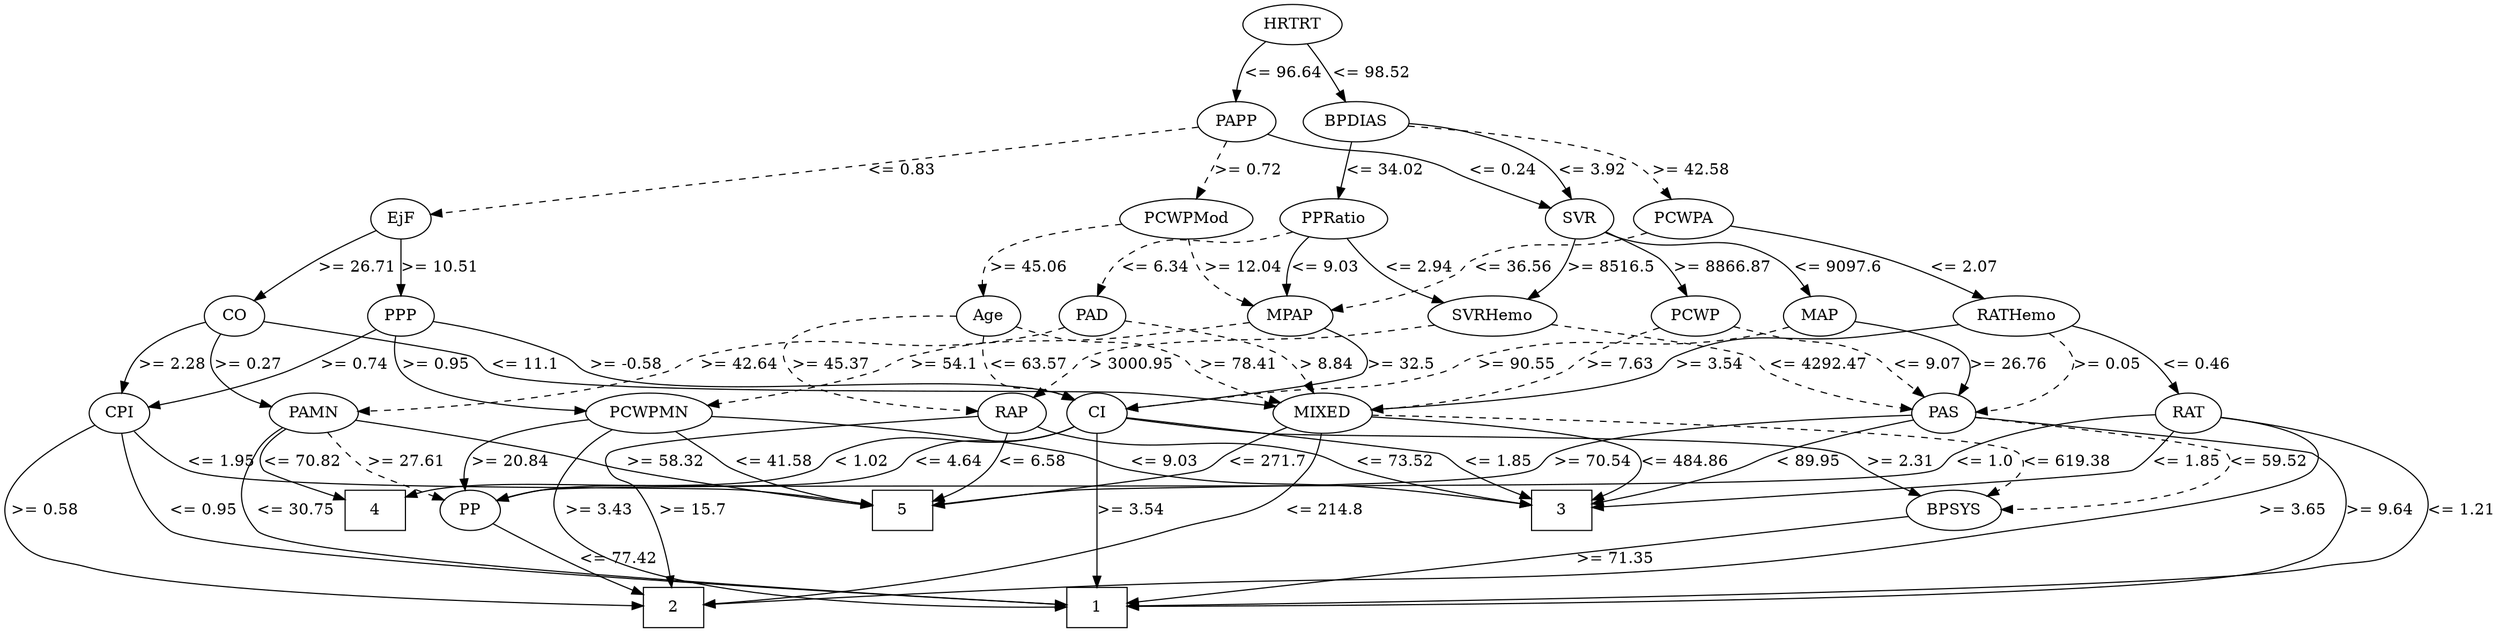 strict digraph G {
	graph [bb="0,0,1820.7,558"];
	node [label="\N"];
	1	[height=0.5,
		pos="811.69,18",
		shape=box,
		width=0.75];
	2	[height=0.5,
		pos="496.69,18",
		shape=box,
		width=0.75];
	3	[height=0.5,
		pos="1158.7,105",
		shape=box,
		width=0.75];
	4	[height=0.5,
		pos="271.69,105",
		shape=box,
		width=0.75];
	5	[height=0.5,
		pos="667.69,105",
		shape=box,
		width=0.75];
	RAP	[height=0.5,
		pos="744.69,192",
		width=0.77778];
	RAP -> 2	[label=">= 15.7",
		lp="500.19,105",
		op=">=",
		param=15.7,
		pos="e,492.1,36.185 717.07,188.66 646.29,182.52 463.36,165.78 454.69,156 450.26,151.01 453.01,147.45 454.69,141 456.98,132.14 461,131.38 \
464.69,123 474.87,99.843 475.27,93.188 482.69,69 484.97,61.534 487.32,53.396 489.41,45.895",
		style=solid];
	RAP -> 3	[label="<= 73.52",
		lp="1035.7,148.5",
		op="<=",
		param=73.52,
		pos="e,1131.5,111.3 765.75,179.85 770.85,177.57 776.36,175.43 781.69,174 862.74,152.17 887.9,174.9 969.69,156 988.18,151.72 991.52,146.52 \
1009.7,141 1047.2,129.61 1091,119.72 1121.3,113.38",
		style=solid];
	RAP -> 5	[label="<= 6.58",
		lp="760.19,148.5",
		op="<=",
		param=6.58,
		pos="e,694.69,115.76 742.79,173.75 740.91,163.35 737.15,150.35 729.69,141 722.84,132.44 713.3,125.61 703.76,120.34",
		style=solid];
	PAS	[height=0.5,
		pos="1418.7,192",
		width=0.75];
	PAS -> 1	[label=">= 9.64",
		lp="1743.2,105",
		op=">=",
		param=9.64,
		pos="e,839.11,18.967 1445.2,187.76 1513.4,179.39 1690,157.6 1692.7,156 1720.3,139.25 1728.5,116.68 1715.7,87 1707.2,67.37 1700.4,62.289 \
1680.7,54 1603.4,21.49 1005.9,19.047 849.2,18.969",
		style=solid];
	PAS -> 3	[label="< 89.95",
		lp="1334.2,148.5",
		op="<",
		param=89.95,
		pos="e,1185.8,113.66 1394.6,183.41 1373,176.53 1340.6,165.97 1312.7,156 1295.2,149.75 1291.2,147.04 1273.7,141 1247.8,132.11 1218.4,123.16 \
1195.7,116.53",
		style=solid];
	PAS -> 5	[label=">= 70.54",
		lp="1178.7,148.5",
		op=">=",
		param=70.54,
		pos="e,694.74,110.45 1391.8,189.28 1333.1,185.23 1195.5,174.07 1152.7,156 1142.8,151.81 1143.8,144.79 1133.7,141 1062.1,114.01 865.89,\
130.29 789.69,123 761.13,120.27 729,115.73 704.88,112.03",
		style=solid];
	BPSYS	[height=0.5,
		pos="1442.7,105",
		width=1.0471];
	PAS -> BPSYS	[label="<= 59.52",
		lp="1662.7,148.5",
		op="<=",
		param=59.52,
		pos="e,1480.1,107.37 1445,187.63 1501.1,180.34 1627.6,163.17 1633.7,156 1638,150.92 1638,146.12 1633.7,141 1615.8,119.5 1540.7,111.16 \
1490.2,107.96",
		style=dashed];
	BPSYS -> 1	[label=">= 71.35",
		lp="1190.7,61.5",
		op=">=",
		param=71.35,
		pos="e,838.93,22.67 1407,99.186 1296.6,84.319 961.76,39.217 849.12,24.043",
		style=solid];
	PAD	[height=0.5,
		pos="802.69,279",
		width=0.79437];
	PAMN	[height=0.5,
		pos="235.69,192",
		width=1.0139];
	PAD -> PAMN	[label=">= 42.64",
		lp="548.69,235.5",
		op=">=",
		param=42.64,
		pos="e,271.77,194.98 780.86,266.96 775.38,264.61 769.42,262.42 763.69,261 659.43,235.18 627.02,268.5 522.69,243 506.25,238.98 503.99,\
232.54 487.69,228 417.42,208.44 332.96,199.55 281.84,195.71",
		style=dashed];
	MIXED	[height=0.5,
		pos="979.69,192",
		width=1.125];
	PAD -> MIXED	[label="> 8.84",
		lp="970.19,235.5",
		op=">",
		param=8.84,
		pos="e,968.91,209.73 830.79,275.43 859.08,271.78 903.08,263.14 935.69,243 946.08,236.58 955.39,226.94 962.74,217.84",
		style=dashed];
	PAMN -> 1	[label="<= 30.75",
		lp="209.69,105",
		op="<=",
		param=30.75,
		pos="e,784.47,20.925 214.18,177 206.79,171.27 199.03,164.07 193.69,156 176.57,130.17 163.23,110.28 183.69,87 203.35,64.615 642.37,31.22 \
774.43,21.649",
		style=solid];
	PAMN -> 4	[label="<= 70.82",
		lp="225.69,148.5",
		op="<=",
		param=70.82,
		pos="e,244.68,115.66 215.06,177.11 203.09,167.26 191.8,153.6 199.69,141 204.02,134.07 219.57,126.12 235.11,119.55",
		style=solid];
	PAMN -> 5	[label=">= 58.32",
		lp="497.69,148.5",
		op=">=",
		param=58.32,
		pos="e,640.66,110.41 268.95,184.36 303.26,177.46 358.27,166.27 405.69,156 435.09,149.63 442.2,146.98 471.69,141 526.88,129.81 591.22,\
118.68 630.7,112.07",
		style=solid];
	PP	[height=0.5,
		pos="348.69,105",
		width=0.75];
	PAMN -> PP	[label=">= 27.61",
		lp="300.69,148.5",
		op=">=",
		param=27.61,
		pos="e,326.14,115.29 245.66,174.51 252.72,163.88 263,150.36 274.69,141 281.73,135.36 300.02,126.69 316.64,119.4",
		style=dashed];
	MIXED -> 2	[label="<= 214.8",
		lp="973.69,105",
		op="<=",
		param=214.8,
		pos="e,524.12,21.221 978.27,173.69 976.64,163.27 973.15,150.26 965.69,141 933.49,101.07 912.13,103.87 863.69,87 747.51,46.549 601.81,\
28.697 534.27,22.172",
		style=solid];
	MIXED -> 3	[label="<= 484.86",
		lp="1240.7,148.5",
		op="<=",
		param=484.86,
		pos="e,1186,118.84 1020.5,190.87 1079.7,189.71 1184.9,183.69 1208.7,156 1218.2,144.97 1208.2,133.45 1194.7,124.24",
		style=solid];
	MIXED -> 5	[label="<= 271.7",
		lp="939.69,148.5",
		op="<=",
		param=271.7,
		pos="e,695.01,109.98 954,178.07 941.67,171.68 926.76,163.71 913.69,156 903.17,149.8 902.08,145.38 890.69,141 882.1,137.7 766.29,120.44 \
705.06,111.45",
		style=solid];
	MIXED -> BPSYS	[label="<= 619.38",
		lp="1516.7,148.5",
		op="<=",
		param=619.38,
		pos="e,1465.9,119.27 1020,189.69 1136.8,185.7 1468.9,172.93 1484.7,156 1493.8,146.23 1485.6,134.87 1474.2,125.44",
		style=dashed];
	PP -> 2	[label="<= 77.42",
		lp="456.69,61.5",
		op="<=",
		param=77.42,
		pos="e,469.51,32.942 367.71,91.953 384.21,81.615 408.81,66.457 430.69,54 440.25,48.553 450.73,42.871 460.46,37.708",
		style=solid];
	PCWP	[height=0.5,
		pos="1237.7,279",
		width=0.97491];
	PCWP -> PAS	[label="<= 9.07",
		lp="1401.2,235.5",
		op="<=",
		param=9.07,
		pos="e,1403.7,207.03 1265.2,267.67 1271.8,265.33 1279,262.96 1285.7,261 1319.4,251.12 1331.5,259.21 1362.7,243 1366.7,240.93 1382.5,226.66 \
1396.4,213.89",
		style=dashed];
	PCWP -> MIXED	[label=">= 7.63",
		lp="1184.2,235.5",
		op=">=",
		param=7.63,
		pos="e,1018.5,197.55 1211.2,266.94 1196.4,260.47 1177.7,251.85 1161.7,243 1151,237.1 1149.9,232.72 1138.7,228 1103.3,213.15 1060.7,204.2 \
1028.5,199.08",
		style=dashed];
	PCWPMod	[height=0.5,
		pos="870.69,366",
		width=1.4444];
	MPAP	[height=0.5,
		pos="945.69,279",
		width=0.97491];
	PCWPMod -> MPAP	[label=">= 12.04",
		lp="912.69,322.5",
		op=">=",
		param=12.04,
		pos="e,918.87,290.71 873.04,347.8 875.17,337.41 879.19,324.41 886.69,315 892.91,307.19 901.39,300.74 909.97,295.59",
		style=dashed];
	Age	[height=0.5,
		pos="727.69,279",
		width=0.75];
	PCWPMod -> Age	[label=">= 45.06",
		lp="754.69,322.5",
		op=">=",
		param=45.06,
		pos="e,723.2,297.05 822.09,359.35 785.74,354.02 740.38,344.62 728.69,330 723.58,323.61 722.09,315.15 722.26,307.01",
		style=dashed];
	PCWPMN	[height=0.5,
		pos="481.69,192",
		width=1.3902];
	MPAP -> PCWPMN	[label=">= 54.1",
		lp="696.19,235.5",
		op=">=",
		param=54.1,
		pos="e,525.6,200.73 913.12,272.27 892.42,268.74 865.03,264.28 840.69,261 766.7,251.03 746,261.55 673.69,243 656.9,238.69 654.2,233.25 \
637.69,228 604.29,217.39 565.9,208.73 535.56,202.68",
		style=dashed];
	CI	[height=0.5,
		pos="817.69,192",
		width=0.75];
	MPAP -> CI	[label=">= 32.5",
		lp="1021.2,235.5",
		op=">=",
		param=32.5,
		pos="e,843.84,197.25 971.04,266.3 988.71,256.55 1007.2,242.03 995.69,228 991.17,222.51 904.47,207.35 853.77,198.9",
		style=solid];
	Age -> RAP	[label=">= 45.37",
		lp="611.69,235.5",
		op=">=",
		param=45.37,
		pos="e,716.89,195.03 700.76,277.56 651.34,275.81 554,267.42 585.69,228 600.58,209.47 664.57,200.18 706.69,195.99",
		style=dashed];
	Age -> MIXED	[label=">= 78.41",
		lp="905.69,235.5",
		op=">=",
		param=78.41,
		pos="e,945.62,201.86 748.46,267.37 753.66,265.02 759.3,262.71 764.69,261 806.05,247.84 821.17,260.97 860.69,243 870.48,238.55 870.26,\
233.18 879.69,228 897.23,218.36 917.93,210.59 935.94,204.84",
		style=dashed];
	Age -> CI	[label="<= 63.57",
		lp="754.69,235.5",
		op="<=",
		param=63.57,
		pos="e,796.54,203.47 723.47,261.15 721.86,250.65 721.82,237.39 728.69,228 743.38,207.92 758.62,219.33 781.69,210 783.51,209.26 785.38,\
208.48 787.25,207.67",
		style=dashed];
	PCWPA	[height=0.5,
		pos="1242.7,366",
		width=1.1555];
	PCWPA -> MPAP	[label="<= 36.56",
		lp="1104.7,322.5",
		op="<=",
		param=36.56,
		pos="e,977.88,286.52 1211.9,353.84 1205.3,351.7 1198.3,349.62 1191.7,348 1142.3,335.92 1125.3,350.42 1078.7,330 1068.8,325.68 1069.2,\
320 1059.7,315 1037.1,303.16 1009.9,294.61 987.69,288.93",
		style=dashed];
	RATHemo	[height=0.5,
		pos="1475.7,279",
		width=1.375];
	PCWPA -> RATHemo	[label="<= 2.07",
		lp="1420.2,322.5",
		op="<=",
		param=2.07,
		pos="e,1447.6,293.84 1277.8,356.23 1302.2,349.8 1335.2,340.41 1363.7,330 1389.1,320.7 1416.9,308.3 1438.5,298.17",
		style=solid];
	RATHemo -> PAS	[label=">= 0.05",
		lp="1530.2,235.5",
		op=">=",
		param=0.05,
		pos="e,1445.3,195.85 1495.2,261.96 1505,252.02 1513.2,239.07 1505.7,228 1494.4,211.27 1473.6,202.53 1455.2,197.97",
		style=dashed];
	RATHemo -> MIXED	[label=">= 3.54",
		lp="1248.2,235.5",
		op=">=",
		param=3.54,
		pos="e,1020.4,193.1 1431.3,270.88 1411.3,267.73 1387.3,264.06 1365.7,261 1303.6,252.21 1283.5,267.32 1225.7,243 1215.8,238.83 1216.5,\
232.29 1206.7,228 1149.6,203.16 1077.8,195.6 1030.4,193.48",
		style=solid];
	RAT	[height=0.5,
		pos="1595.7,192",
		width=0.76389];
	RATHemo -> RAT	[label="<= 0.46",
		lp="1593.2,235.5",
		op="<=",
		param=0.46,
		pos="e,1586.1,209.15 1512.1,266.73 1526.8,261.07 1543.5,253.21 1556.7,243 1565.8,235.96 1574,226.33 1580.5,217.39",
		style=solid];
	PCWPMN -> 1	[label=">= 3.43",
		lp="438.19,105",
		op=">=",
		param=3.43,
		pos="e,784.55,19.331 454.47,176.86 445.68,171.28 436.47,164.23 429.69,156 409.77,131.86 395.52,110.93 415.69,87 461.43,32.736 684.63,\
21.774 774.3,19.56",
		style=solid];
	PCWPMN -> 3	[label="<= 9.03",
		lp="864.19,148.5",
		op="<=",
		param=9.03,
		pos="e,1131.4,110.13 530.37,187.71 590.86,183.09 697.06,173.26 786.69,156 811.57,151.21 816.75,145.52 841.69,141 926.89,125.55 949.66,\
132.93 1035.7,123 1064.5,119.67 1097.1,115.13 1121.5,111.59",
		style=solid];
	PCWPMN -> 5	[label="<= 41.58",
		lp="575.69,148.5",
		op="<=",
		param=41.58,
		pos="e,640.45,111.27 501.3,175.4 517.61,162.65 539.71,145.96 549.69,141 575.36,128.24 606.52,119.25 630.38,113.57",
		style=solid];
	PCWPMN -> PP	[label=">= 20.84",
		lp="375.69,148.5",
		op=">=",
		param=20.84,
		pos="e,344.25,123.01 435.78,184.76 402.09,179.15 360.41,169.66 349.69,156 344.69,149.64 343.2,141.28 343.32,133.23",
		style=solid];
	CO	[height=0.5,
		pos="180.69,279",
		width=0.75];
	CO -> PAMN	[label=">= 0.27",
		lp="189.19,235.5",
		op=">=",
		param=0.27,
		pos="e,203.66,201.04 170.11,262.23 164.62,251.91 160.27,238.45 166.69,228 172.99,217.73 183.35,210.36 194.15,205.12",
		style=solid];
	CO -> MIXED	[label="<= 11.1",
		lp="389.19,235.5",
		op="<=",
		param=11.1,
		pos="e,942.3,199.01 206.18,272.81 252.14,263.44 344.47,244.51 347.69,243 357.43,238.44 356.59,231.72 366.69,228 417.5,209.3 799.74,214.63 \
853.69,210 879.74,207.77 908.66,203.96 932.22,200.51",
		style=solid];
	CPI	[height=0.5,
		pos="97.685,192",
		width=0.75];
	CO -> CPI	[label=">= 2.28",
		lp="137.19,235.5",
		op=">=",
		param=2.28,
		pos="e,100.26,210.34 156.72,270.37 142.73,264.8 125.7,255.93 114.69,243 109.17,236.52 105.42,228.17 102.88,220.15",
		style=solid];
	CPI -> 1	[label="<= 0.95",
		lp="147.19,105",
		op="<=",
		param=0.95,
		pos="e,784.61,20.803 96.711,174 96.389,150.59 99.672,108.84 124.69,87 149.41,65.419 634.79,30.985 774.41,21.493",
		style=solid];
	CPI -> 2	[label=">= 0.58",
		lp="28.185,105",
		op=">=",
		param=0.58,
		pos="e,469.42,19.497 75.03,181.65 52.761,171.09 20.086,151.55 5.6854,123 -1.52,108.71 -2.0827,100.99 5.6854,87 19.158,62.741 32.331,62.684 \
58.685,54 132.65,29.628 367.22,21.869 459.18,19.726",
		style=solid];
	CPI -> 5	[label="<= 1.95",
		lp="171.19,148.5",
		op="<=",
		param=1.95,
		pos="e,640.63,110.51 108.65,175.24 117.83,163.47 132.09,148.22 148.69,141 189.18,123.38 501.72,127.05 545.69,123 574.25,120.37 606.38,\
115.83 630.49,112.1",
		style=solid];
	CI -> 1	[label=">= 3.54",
		lp="837.19,105",
		op=">=",
		param=3.54,
		pos="e,812.28,36.052 817.09,173.88 816.05,144 813.89,82.113 812.64,46.274",
		style=solid];
	CI -> 3	[label="<= 1.85",
		lp="1111.2,148.5",
		op="<=",
		param=1.85,
		pos="e,1131.4,118.75 843.7,186.96 866.59,183.43 900.83,178.24 930.69,174 990.62,165.5 1008.9,177.05 1065.7,156 1077.1,151.76 1078.1,147.07 \
1088.7,141 1099.4,134.88 1111.2,128.72 1122.1,123.3",
		style=solid];
	CI -> 4	[label="< 1.02",
		lp="639.19,148.5",
		op="<",
		param=1.02,
		pos="e,299.06,118.8 797.2,179.91 792.24,177.62 786.87,175.47 781.69,174 712.41,154.36 687.29,183.36 620.69,156 610.73,151.91 611.73,144.84 \
601.69,141 541.58,118.02 375.37,137.52 312.69,123 311.42,122.71 310.14,122.38 308.86,122.02",
		style=solid];
	CI -> BPSYS	[label=">= 2.31",
		lp="1401.2,148.5",
		op=">=",
		param=2.31,
		pos="e,1418.1,118.86 843.62,186.29 866.46,182.34 900.67,176.89 930.69,174 1024.8,164.96 1265.7,184.85 1355.7,156 1367.3,152.28 1368.2,\
147.27 1378.7,141 1388.5,135.13 1399.4,129.04 1409.3,123.62",
		style=solid];
	CI -> PP	[label="<= 4.64",
		lp="703.19,148.5",
		op="<=",
		param=4.64,
		pos="e,370.72,115.8 797.12,180.15 792.17,177.86 786.82,175.64 781.69,174 738.25,160.14 722.28,174.69 680.69,156 670.87,151.59 671.73,\
144.87 661.69,141 605.99,119.54 452.01,135.68 393.69,123 389.25,122.04 384.67,120.71 380.21,119.23",
		style=solid];
	SVRHemo	[height=0.5,
		pos="1091.7,279",
		width=1.3902];
	SVRHemo -> RAP	[label="> 3000.95",
		lp="828.19,235.5",
		op=">",
		param=3000.95,
		pos="e,759.55,207.42 1048.1,270.04 1030.1,266.93 1008.9,263.51 989.69,261 947.63,255.51 838.48,260.14 799.69,243 795.69,241.23 780.53,\
227.34 767.14,214.65",
		style=dashed];
	SVRHemo -> PAS	[label="<= 4292.47",
		lp="1326.2,235.5",
		op="<=",
		param=4292.47,
		pos="e,1392.7,197.18 1136.4,270.59 1186.5,262.11 1262.3,248.68 1274.7,243 1284.5,238.53 1284.1,232.88 1293.7,228 1321.9,213.63 1356.9,\
204.49 1382.6,199.16",
		style=dashed];
	BPDIAS	[height=0.5,
		pos="1060.7,453",
		width=1.1735];
	BPDIAS -> PCWPA	[label=">= 42.58",
		lp="1225.7,409.5",
		op=">=",
		param=42.58,
		pos="e,1225.9,382.67 1098.1,444.49 1121.8,438.86 1152.5,429.9 1177.7,417 1192.1,409.64 1206.5,398.98 1218,389.39",
		style=dashed];
	SVR	[height=0.5,
		pos="1154.7,366",
		width=0.77778];
	BPDIAS -> SVR	[label="<= 3.92",
		lp="1151.2,409.5",
		op="<=",
		param=3.92,
		pos="e,1144.3,383.02 1085.8,438.51 1095.6,432.59 1106.7,425.14 1115.7,417 1124,409.45 1131.9,399.98 1138.3,391.31",
		style=solid];
	PPRatio	[height=0.5,
		pos="982.69,366",
		width=1.1013];
	BPDIAS -> PPRatio	[label="<= 34.02",
		lp="1018.7,409.5",
		op="<=",
		param=34.02,
		pos="e,982.5,384.26 1027.1,441.76 1014.5,436.32 1001.2,428.34 992.69,417 987.79,410.51 985.12,402.25 983.71,394.32",
		style=solid];
	SVR -> PCWP	[label=">= 8866.87",
		lp="1248.2,322.5",
		op=">=",
		param=8866.87,
		pos="e,1229,296.44 1175,353.27 1184.7,347.1 1196,338.96 1204.7,330 1211.8,322.66 1218.3,313.58 1223.7,305.18",
		style=solid];
	SVR -> SVRHemo	[label=">= 8516.5",
		lp="1171.7,322.5",
		op=">=",
		param=8516.5,
		pos="e,1114.7,295.2 1150.3,348.17 1147.1,337.93 1142,324.94 1134.7,315 1131.2,310.23 1126.9,305.73 1122.4,301.65",
		style=solid];
	MAP	[height=0.5,
		pos="1325.7,279",
		width=0.84854];
	SVR -> MAP	[label="<= 9097.6",
		lp="1330.7,322.5",
		op="<=",
		param=9097.6,
		pos="e,1316.4,296.54 1175.9,354.22 1181,351.92 1186.4,349.69 1191.7,348 1231.8,335.12 1248.5,351.56 1284.7,330 1295,323.84 1303.9,314.07 \
1310.7,304.8",
		style=solid];
	PPRatio -> PAD	[label="<= 6.34",
		lp="851.19,322.5",
		op="<=",
		param=6.34,
		pos="e,807.22,296.99 952.7,354.18 945.85,351.94 938.56,349.74 931.69,348 886.63,336.62 866.18,357.46 828.69,330 820.69,324.14 814.95,\
315.09 810.93,306.28",
		style=dashed];
	PPRatio -> MPAP	[label="<= 9.03",
		lp="969.19,322.5",
		op="<=",
		param=9.03,
		pos="e,942.87,297.35 962.36,350.41 956.16,344.8 950.09,337.84 946.69,330 943.68,323.07 942.6,315.08 942.48,307.54",
		style=solid];
	PPRatio -> SVRHemo	[label="<= 2.94",
		lp="1037.2,322.5",
		op="<=",
		param=2.94,
		pos="e,1055.5,291.47 990.45,347.92 995.97,337.32 1004.2,324.04 1014.7,315 1023.9,307.04 1035.2,300.56 1046.3,295.45",
		style=solid];
	HRTRT	[height=0.5,
		pos="1004.7,540",
		width=1.1013];
	HRTRT -> BPDIAS	[label="<= 98.52",
		lp="1061.7,496.5",
		op="<=",
		param=98.52,
		pos="e,1049.7,470.63 1015.5,522.61 1023.6,510.34 1034.8,493.34 1044,479.32",
		style=solid];
	PAPP	[height=0.5,
		pos="959.69,453",
		width=0.88889];
	HRTRT -> PAPP	[label="<= 96.64",
		lp="998.69,496.5",
		op="<=",
		param=96.64,
		pos="e,961.99,470.97 987.56,523.56 982.13,517.88 976.54,511.09 972.69,504 968.82,496.88 966.06,488.55 964.11,480.76",
		style=solid];
	PAPP -> PCWPMod	[label=">= 0.72",
		lp="942.19,409.5",
		op=">=",
		param=0.72,
		pos="e,887.52,383.08 944.18,437.19 930.57,424.2 910.55,405.08 894.84,390.07",
		style=dashed];
	PAPP -> SVR	[label="<= 0.24",
		lp="1089.2,409.5",
		op="<=",
		param=0.24,
		pos="e,1130.1,375.12 986.37,442.64 1003.5,436.26 1025.9,427.15 1044.7,417 1055.1,411.38 1056.2,407.55 1066.7,402 1083.8,392.93 1103.7,\
384.8 1120.3,378.67",
		style=solid];
	EjF	[height=0.5,
		pos="301.69,366",
		width=0.75];
	PAPP -> EjF	[label="<= 0.83",
		lp="692.19,409.5",
		op="<=",
		param=0.83,
		pos="e,328.06,370.41 928.83,448.01 820.17,433.98 455.5,386.87 338.29,371.73",
		style=dashed];
	RAT -> 1	[label="<= 1.21",
		lp="1798.2,105",
		op="<=",
		param=1.21,
		pos="e,838.85,19.351 1622.3,186.89 1679.4,176.82 1806.1,147.22 1769.7,87 1753.3,59.956 1737.2,62.15 1706.7,54 1623.1,31.683 1008,21.711 \
849.07,19.491",
		style=solid];
	RAT -> 2	[label=">= 3.65",
		lp="1671.2,105",
		op=">=",
		param=3.65,
		pos="e,524,20.85 1622.3,187.45 1657.7,181.62 1713.4,167.89 1692.7,141 1678.5,122.5 1512.6,91.432 1489.7,87 1177.3,26.595 1093.4,52.104 \
775.69,36 689.13,31.613 587.56,25.073 534.04,21.52",
		style=solid];
	RAT -> 3	[label="<= 1.85",
		lp="1602.2,148.5",
		op="<=",
		param=1.85,
		pos="e,1185.7,107.99 1590.2,174.13 1585.6,162.76 1577.7,148.51 1565.7,141 1557.9,136.13 1294.9,116.12 1195.9,108.75",
		style=solid];
	RAT -> PP	[label="<= 1.0",
		lp="1461.7,148.5",
		op="<=",
		param=1.0,
		pos="e,370.68,116.03 1568.5,188.44 1537,184.67 1484,175.77 1442.7,156 1433,151.35 1433.8,144.62 1423.7,141 1315.9,102.52 506.1,144.54 \
393.69,123 389.23,122.15 384.64,120.89 380.17,119.44",
		style=solid];
	MAP -> PAS	[label=">= 26.76",
		lp="1459.7,235.5",
		op=">=",
		param=26.76,
		pos="e,1428.8,209.17 1356.1,276.99 1380.7,274.38 1413.8,266.38 1430.7,243 1435.8,235.92 1435.2,226.96 1432.6,218.58",
		style=solid];
	MAP -> CI	[label=">= 90.55",
		lp="1108.7,235.5",
		op=">=",
		param=90.55,
		pos="e,843.74,196.92 1301.9,267.41 1295.4,264.93 1288.4,262.56 1281.7,261 1195.2,240.8 1168.8,264.76 1082.7,243 1066.3,238.85 1064,232.64 \
1047.7,228 1045.4,227.34 918.02,208.11 853.84,198.44",
		style=dashed];
	PPP	[height=0.5,
		pos="301.69,279",
		width=0.75];
	PPP -> PCWPMN	[label=">= 0.95",
		lp="325.19,235.5",
		op=">=",
		param=0.95,
		pos="e,432.36,195.86 297.05,260.83 295.28,250.19 295.2,236.91 302.69,228 317.88,209.91 376.18,201.02 422.17,196.75",
		style=solid];
	PPP -> CPI	[label=">= 0.74",
		lp="265.19,235.5",
		op=">=",
		param=0.74,
		pos="e,122.68,199.06 282.62,265.86 264.79,254.89 237.18,238.85 211.69,228 185.92,217.03 155.55,207.88 132.64,201.69",
		style=solid];
	PPP -> CI	[label=">= -0.58",
		lp="463.19,235.5",
		op=">=",
		param=-0.58,
		pos="e,797.64,204.14 326.89,272.42 350.5,266.7 386.44,256.7 415.69,243 426.74,237.83 427.08,231.78 438.69,228 583.82,180.68 633.66,247.29 \
781.69,210 783.86,209.45 786.07,208.77 788.26,207.99",
		style=solid];
	EjF -> CO	[label=">= 26.71",
		lp="271.69,322.5",
		op=">=",
		param=26.71,
		pos="e,197.19,293.41 282.21,353.47 271.3,346.85 257.55,338.24 245.69,330 232.04,320.52 217.33,309.3 205.36,299.89",
		style=solid];
	EjF -> PPP	[label=">= 10.51",
		lp="327.69,322.5",
		op=">=",
		param=10.51,
		pos="e,301.69,297.18 301.69,347.8 301.69,336.16 301.69,320.55 301.69,307.24",
		style=solid];
}
